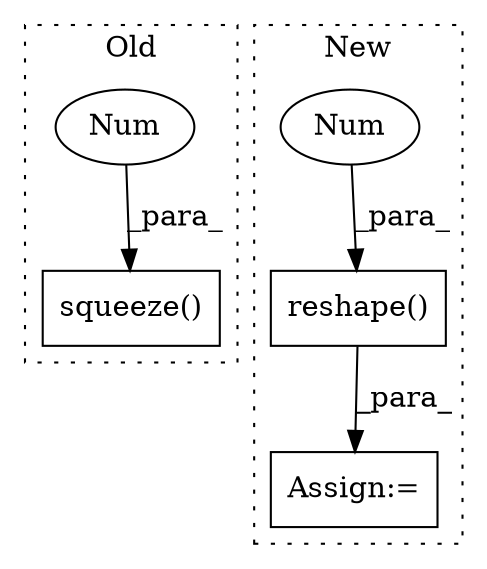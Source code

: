 digraph G {
subgraph cluster0 {
1 [label="squeeze()" a="75" s="3506,3639" l="132,1" shape="box"];
5 [label="Num" a="76" s="3638" l="1" shape="ellipse"];
label = "Old";
style="dotted";
}
subgraph cluster1 {
2 [label="reshape()" a="75" s="4627,4666" l="31,1" shape="box"];
3 [label="Num" a="76" s="4658" l="2" shape="ellipse"];
4 [label="Assign:=" a="68" s="4624" l="3" shape="box"];
label = "New";
style="dotted";
}
2 -> 4 [label="_para_"];
3 -> 2 [label="_para_"];
5 -> 1 [label="_para_"];
}